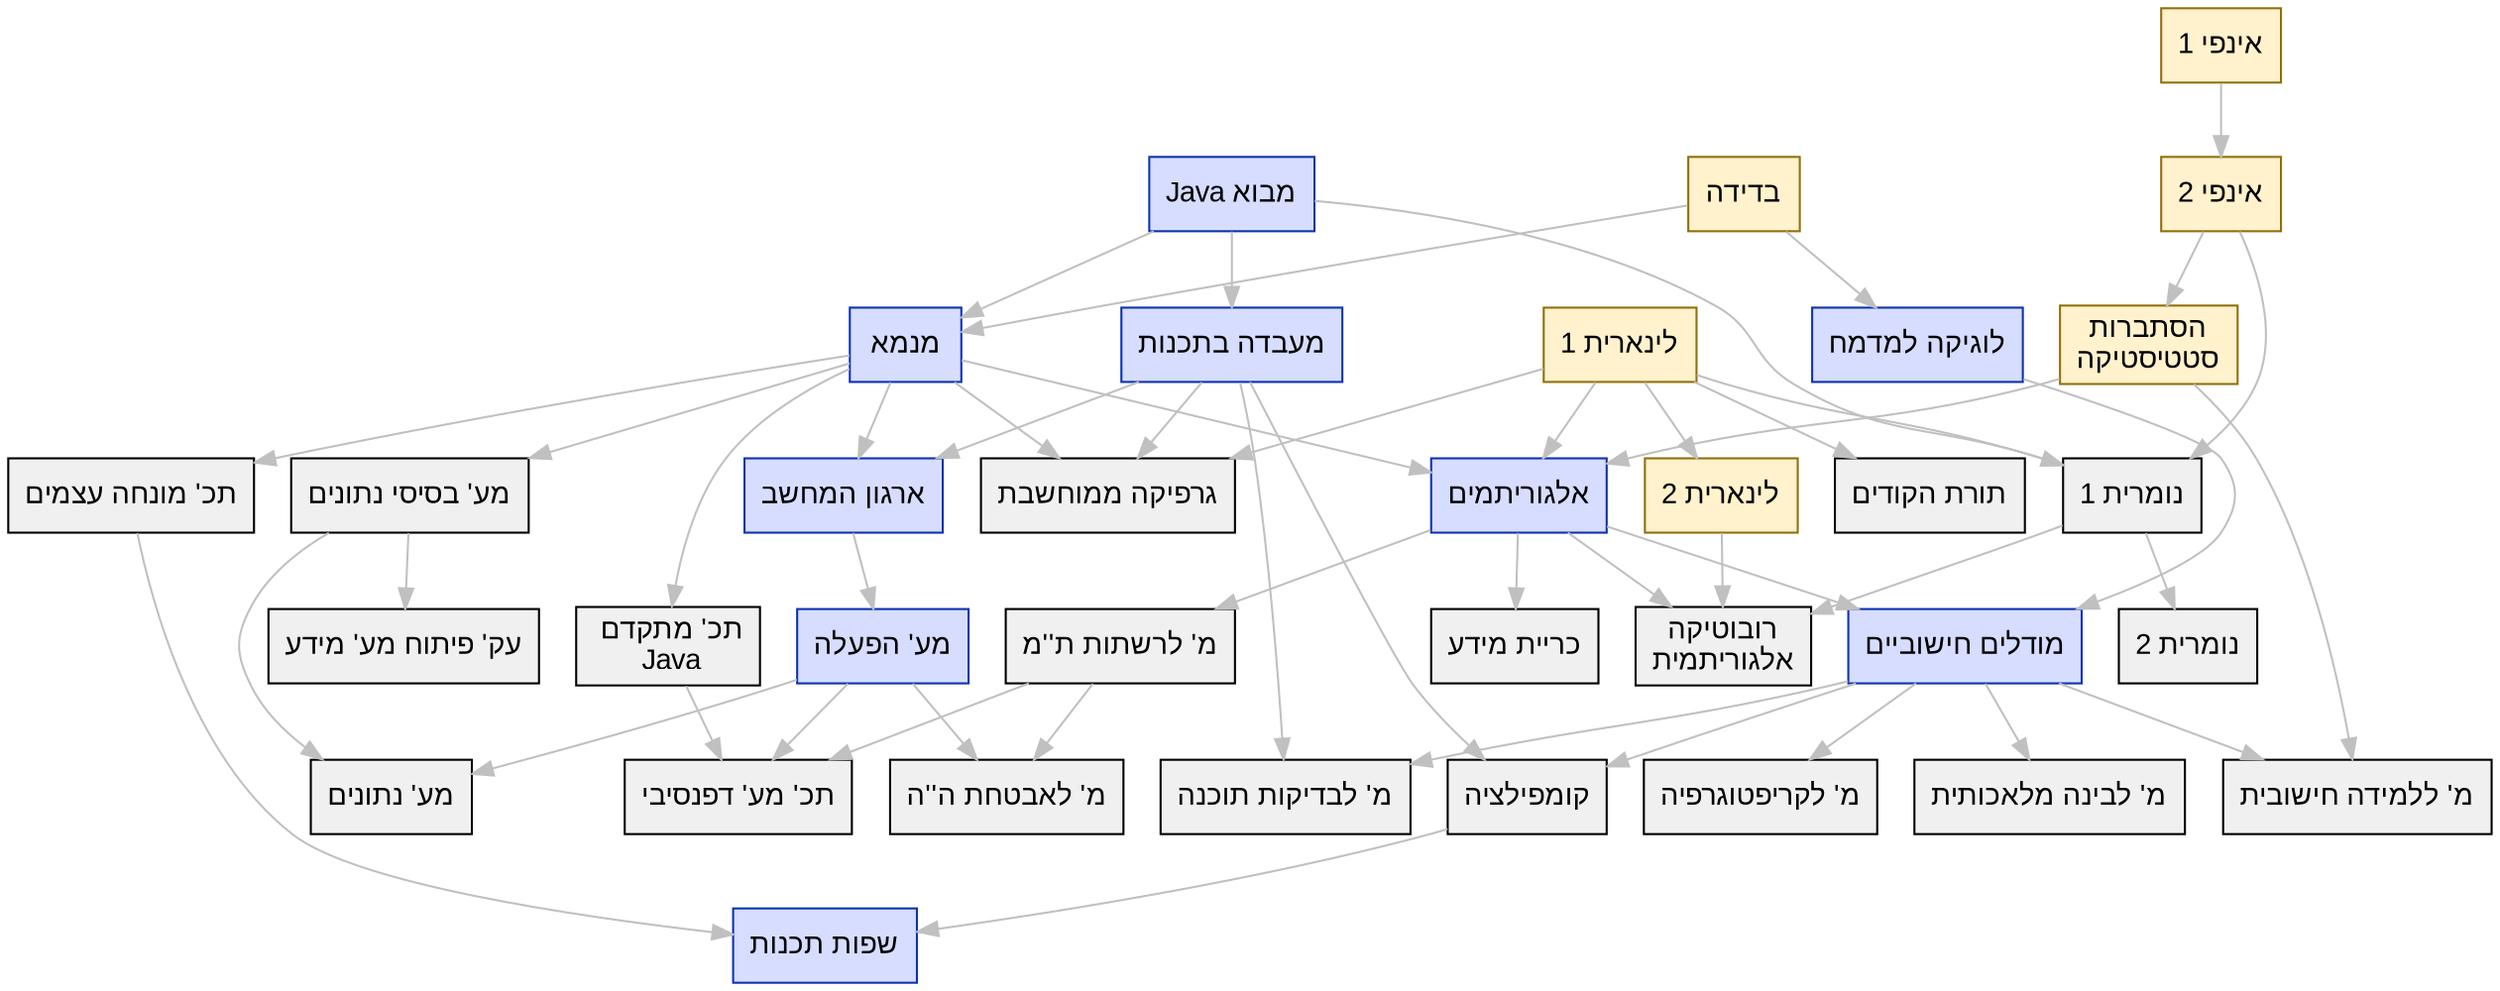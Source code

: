 digraph CoursesDiagram {
    rankdir=TD;
    node [shape=box, style="filled",fontname="Arial"];
    edge [color="gray", penwidth=1];

    // Math courses
    node [fillcolor="#FFF2CC", color="#916f0c"];
    "20476" [label="בדידה", URL="https://www.openu.ac.il/courses/20476.htm"];
    "20474" [label="אינפי 1", URL="https://www.openu.ac.il/courses/20474.htm"];
    "20475" [label="אינפי 2", URL="https://www.openu.ac.il/courses/20475.htm"];
    "20109" [label="לינארית 1", URL="https://www.openu.ac.il/courses/20109.htm"];
    "20229" [label="לינארית 2", URL="https://www.openu.ac.il/courses/20229.htm"];
    "20425" [label="הסתברות\nסטטיסטיקה", URL="https://www.openu.ac.il/courses/20425.htm"];

    // CS courses
    node [fillcolor="#d6ddff", color="#0D32B2"];
    "20407" [label="מנמא", URL="https://www.openu.ac.il/courses/20407.htm"];
    "20905" [label="שפות תכנות", URL="https://www.openu.ac.il/courses/20905.htm"];
    "20471" [label="ארגון המחשב", URL="https://www.openu.ac.il/courses/20471.htm"];
    "20441" [label="מבוא Java", URL="https://www.openu.ac.il/courses/20441.htm"];
    "20465" [label="מעבדה בתכנות", URL="https://www.openu.ac.il/courses/20465.htm",    ];    
    "20417" [label="אלגוריתמים", URL="https://www.openu.ac.il/courses/20417.htm"];
    "20604" [label="מודלים חישוביים", URL="https://www.openu.ac.il/courses/20604.htm"];
    "20466" [label="לוגיקה למדמח", URL="https://www.openu.ac.il/courses/20466.htm"];
    "20594" [label="מע' הפעלה", URL="https://www.openu.ac.il/courses/20594.htm"];

    // Elective courses
    node [fillcolor="#f0f0f0", color="black"];
    "20940" [label="מ' לאבטחת ה''ה", URL="https://www.openu.ac.il/courses/20940.htm"];
    "20595" [label="כריית מידע", URL="https://www.openu.ac.il/courses/20595.htm"];
    "20946" [label="מ' לבדיקות תוכנה", URL="https://www.openu.ac.il/courses/20946.htm"];
    "20296" [label="תורת הקודים", URL="https://www.openu.ac.il/courses/20296.htm"];
    "20551" [label="מ' לבינה מלאכותית", URL="https://www.openu.ac.il/courses/20551.htm"];
    "20942" [label="מ' ללמידה חישובית", URL="https://www.openu.ac.il/courses/20942.htm"];
    "20277" [label="מע' בסיסי נתונים", URL="https://www.openu.ac.il/courses/20277.htm"];
    "20582" [label="מ' לרשתות ת''מ", URL="https://www.openu.ac.il/courses/20582.htm"];
    "20944" [label="רובוטיקה\nאלגוריתמית", URL="https://www.openu.ac.il/courses/20944.htm"];
    "20554" [label="תכ' מתקדם \n Java", URL="https://www.openu.ac.il/courses/20554.htm"];
    "20462" [label="נומרית 1", URL="https://www.openu.ac.il/courses/20462.htm"];
    "20900" [label="נומרית 2", URL="https://www.openu.ac.il/courses/20900.htm"];
    "20937" [label="תכ' מע' דפנסיבי", URL="https://www.openu.ac.il/courses/20937.htm"];
    "20562" [label="גרפיקה ממוחשבת", URL="https://www.openu.ac.il/courses/20562.htm"];
    "20580" [label="מ' לקריפטוגרפיה", URL="https://www.openu.ac.il/courses/20580.htm"];
    "20906" [label="תכ' מונחה עצמים", URL="https://www.openu.ac.il/courses/20906.htm"];
    "20364" [label="קומפילציה", URL="https://www.openu.ac.il/courses/20364.htm"];
    "20574" [label="מע' נתונים", URL="https://www.openu.ac.il/courses/20574.htm"];
    "20436" [label="עק' פיתוח מע' מידע", URL="https://www.openu.ac.il/courses/20436.htm"];

    // Edges
    "20465" -> "20471";
    "20441" -> "20407";
    "20476" -> "20466";
    "20441" -> "20465";
    "20594" -> "20940";
    "20474" -> "20475" -> "20425";
    "20466" -> "20604";
    "20109" -> "20296";
    "20407" -> "20277";
    "20604" -> "20942";
    "20471" -> "20594";
    "20109" -> "20229";
    "20425" -> "20417";
    "20109" -> "20417";
    "20407" -> "20417" -> "20604";
    "20417" -> "20595";
    "20582" -> "20940";
    "20604" -> "20551";
    "20417" -> "20582";
    "20476" -> "20407";
    "20465" -> "20946";
    "20465" -> "20364";
    "20407" -> "20471";
    "20604" -> "20946";
    "20417" -> "20944";
    "20277" -> "20436";
    "20594" -> "20574";
    "20441" -> "20462";
    "20475" -> "20462";
    "20109" -> "20462";
    "20407" -> "20554";
    "20594" -> "20937";
    "20582" -> "20937";
    "20109" -> "20562";
    "20465" -> "20562";
    "20407" -> "20562";
    "20604" -> "20580";
    "20554" -> "20937";
    "20407" -> "20906";
    "20604" -> "20364";
    "20277" -> "20574";
    "20425" -> "20942";
    "20462" -> "20900";
    "20462" -> "20944";
    "20906" -> "20905";
    "20364" -> "20905";
    "20229" -> "20944";
}